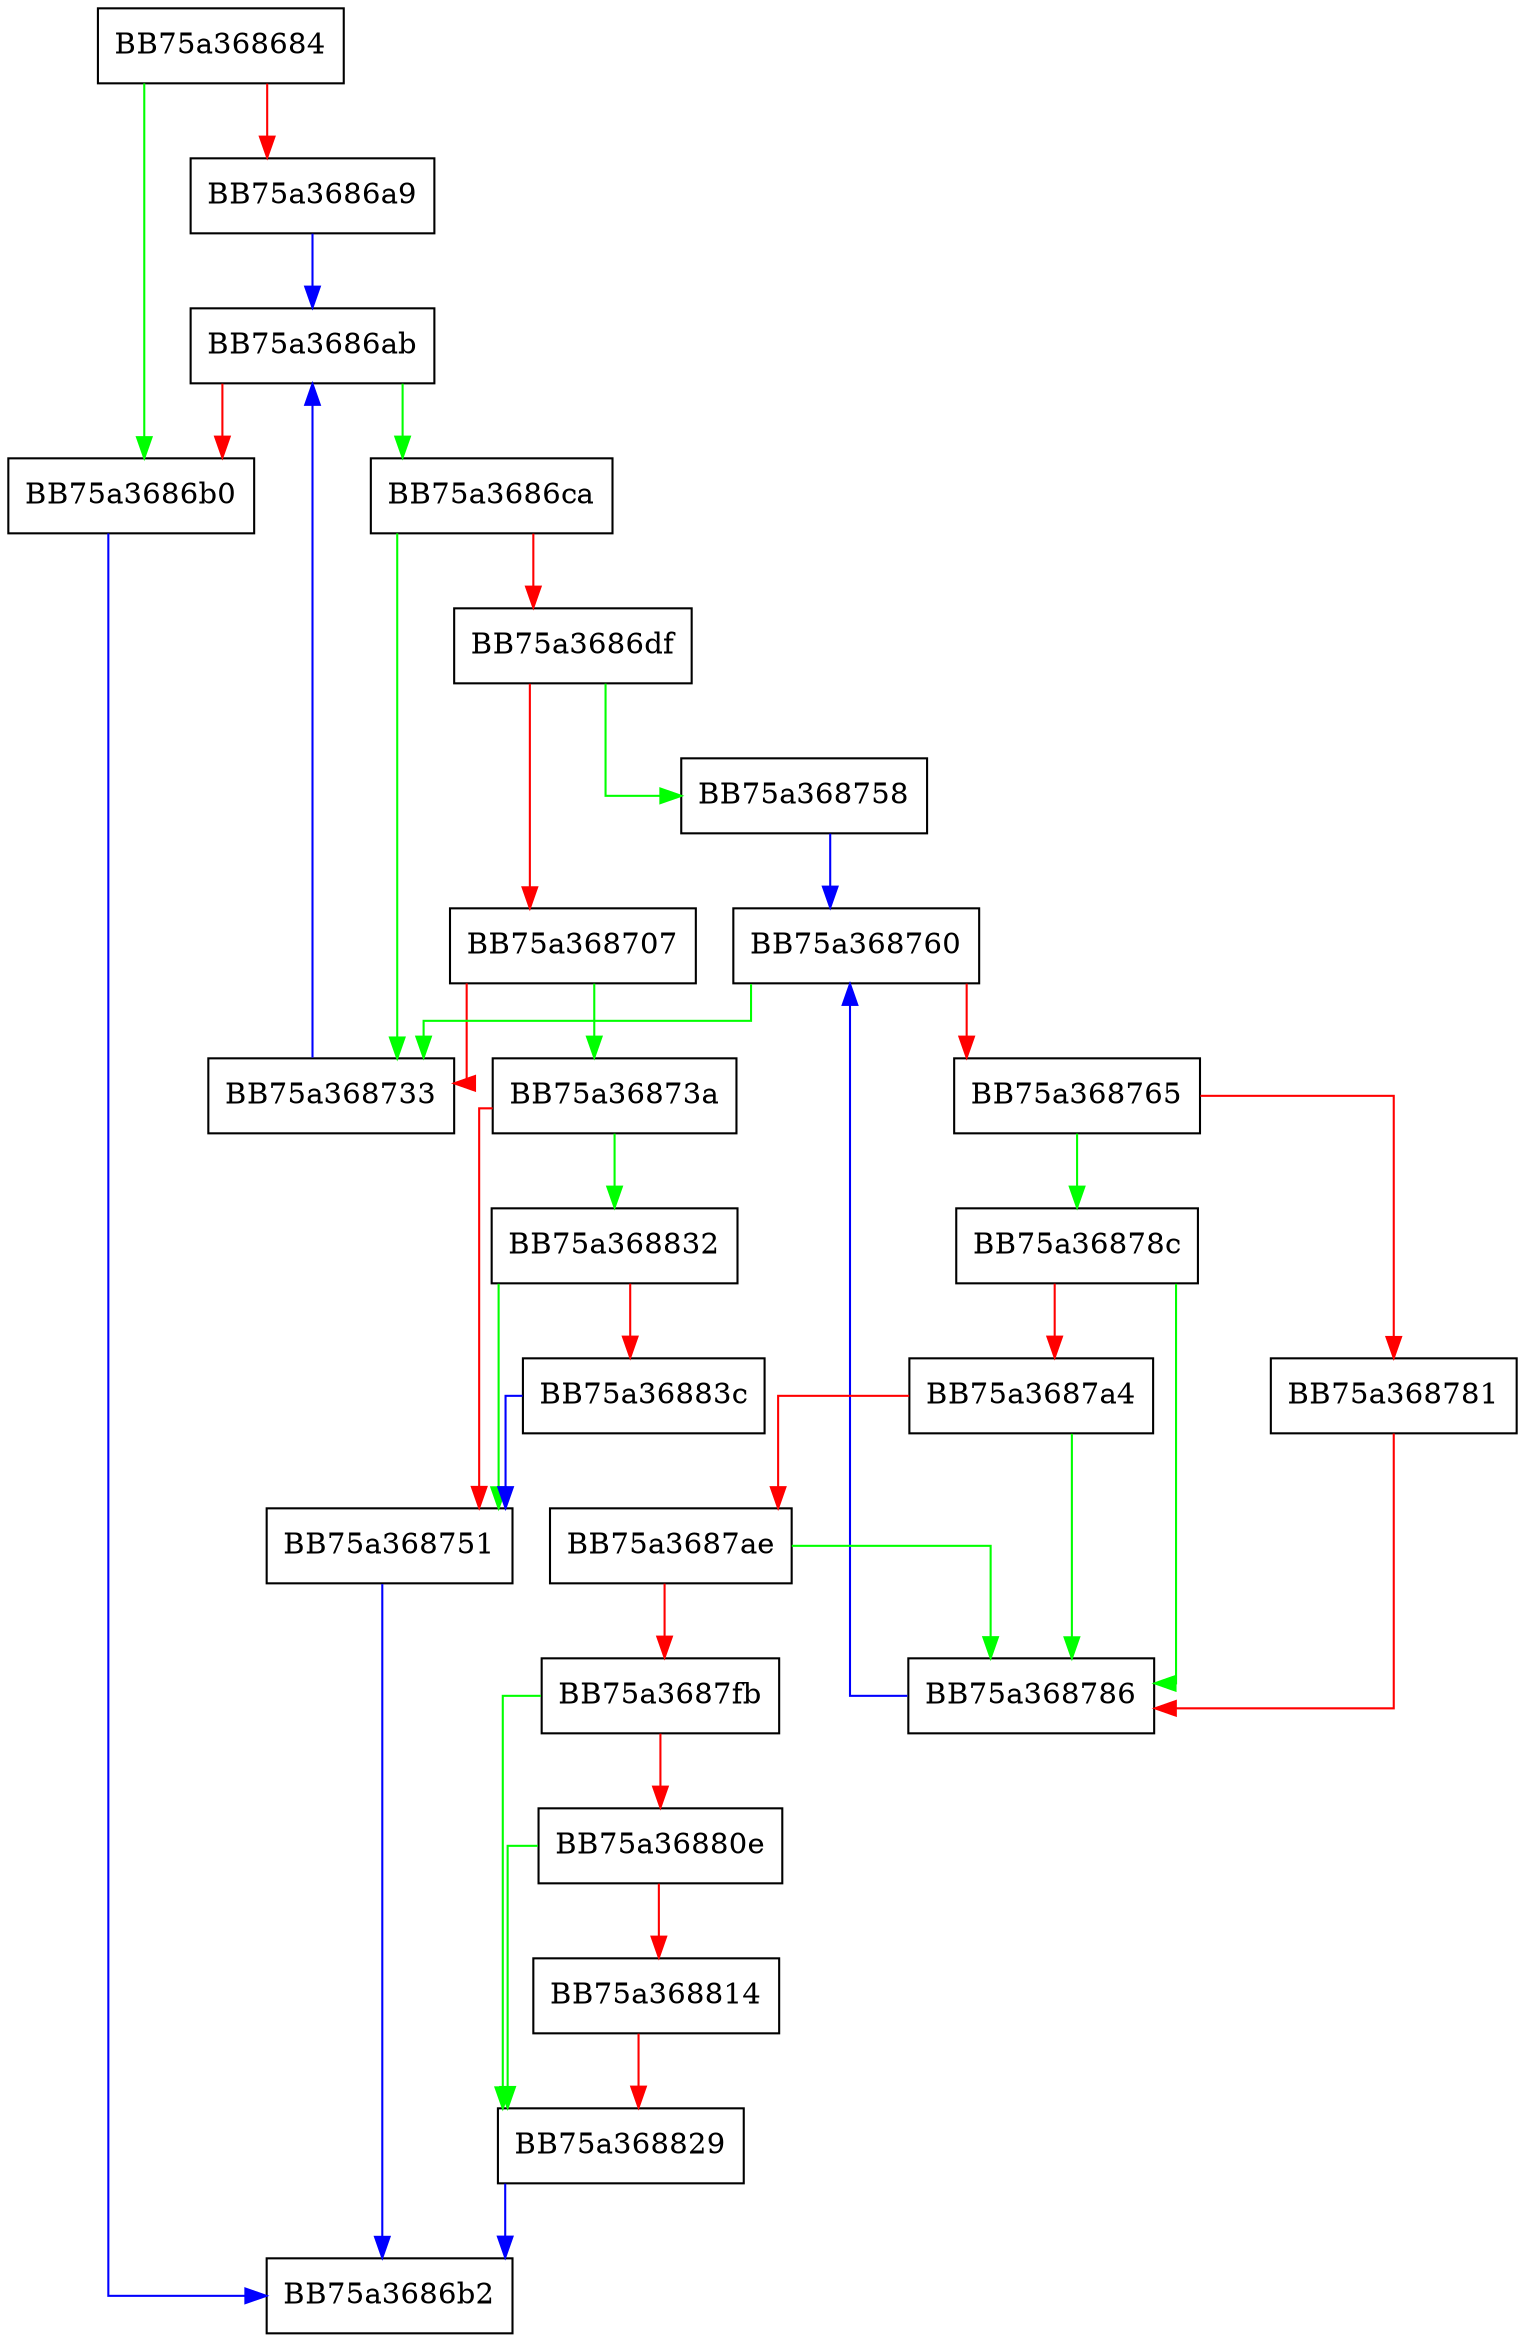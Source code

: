 digraph ProcessThreats {
  node [shape="box"];
  graph [splines=ortho];
  BB75a368684 -> BB75a3686b0 [color="green"];
  BB75a368684 -> BB75a3686a9 [color="red"];
  BB75a3686a9 -> BB75a3686ab [color="blue"];
  BB75a3686ab -> BB75a3686ca [color="green"];
  BB75a3686ab -> BB75a3686b0 [color="red"];
  BB75a3686b0 -> BB75a3686b2 [color="blue"];
  BB75a3686ca -> BB75a368733 [color="green"];
  BB75a3686ca -> BB75a3686df [color="red"];
  BB75a3686df -> BB75a368758 [color="green"];
  BB75a3686df -> BB75a368707 [color="red"];
  BB75a368707 -> BB75a36873a [color="green"];
  BB75a368707 -> BB75a368733 [color="red"];
  BB75a368733 -> BB75a3686ab [color="blue"];
  BB75a36873a -> BB75a368832 [color="green"];
  BB75a36873a -> BB75a368751 [color="red"];
  BB75a368751 -> BB75a3686b2 [color="blue"];
  BB75a368758 -> BB75a368760 [color="blue"];
  BB75a368760 -> BB75a368733 [color="green"];
  BB75a368760 -> BB75a368765 [color="red"];
  BB75a368765 -> BB75a36878c [color="green"];
  BB75a368765 -> BB75a368781 [color="red"];
  BB75a368781 -> BB75a368786 [color="red"];
  BB75a368786 -> BB75a368760 [color="blue"];
  BB75a36878c -> BB75a368786 [color="green"];
  BB75a36878c -> BB75a3687a4 [color="red"];
  BB75a3687a4 -> BB75a368786 [color="green"];
  BB75a3687a4 -> BB75a3687ae [color="red"];
  BB75a3687ae -> BB75a368786 [color="green"];
  BB75a3687ae -> BB75a3687fb [color="red"];
  BB75a3687fb -> BB75a368829 [color="green"];
  BB75a3687fb -> BB75a36880e [color="red"];
  BB75a36880e -> BB75a368829 [color="green"];
  BB75a36880e -> BB75a368814 [color="red"];
  BB75a368814 -> BB75a368829 [color="red"];
  BB75a368829 -> BB75a3686b2 [color="blue"];
  BB75a368832 -> BB75a368751 [color="green"];
  BB75a368832 -> BB75a36883c [color="red"];
  BB75a36883c -> BB75a368751 [color="blue"];
}